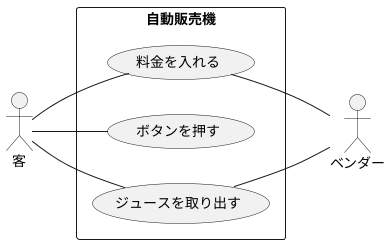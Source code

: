 @startuml 自動販売機
left to right direction
actor 客
actor ベンダー
rectangle 自動販売機 {
usecase 料金を入れる
usecase ボタンを押す
usecase ジュースを取り出す
}
客 -- 料金を入れる
客 -- ボタンを押す
客 -- ジュースを取り出す
料金を入れる -- ベンダー
ジュースを取り出す -- ベンダー
@enduml